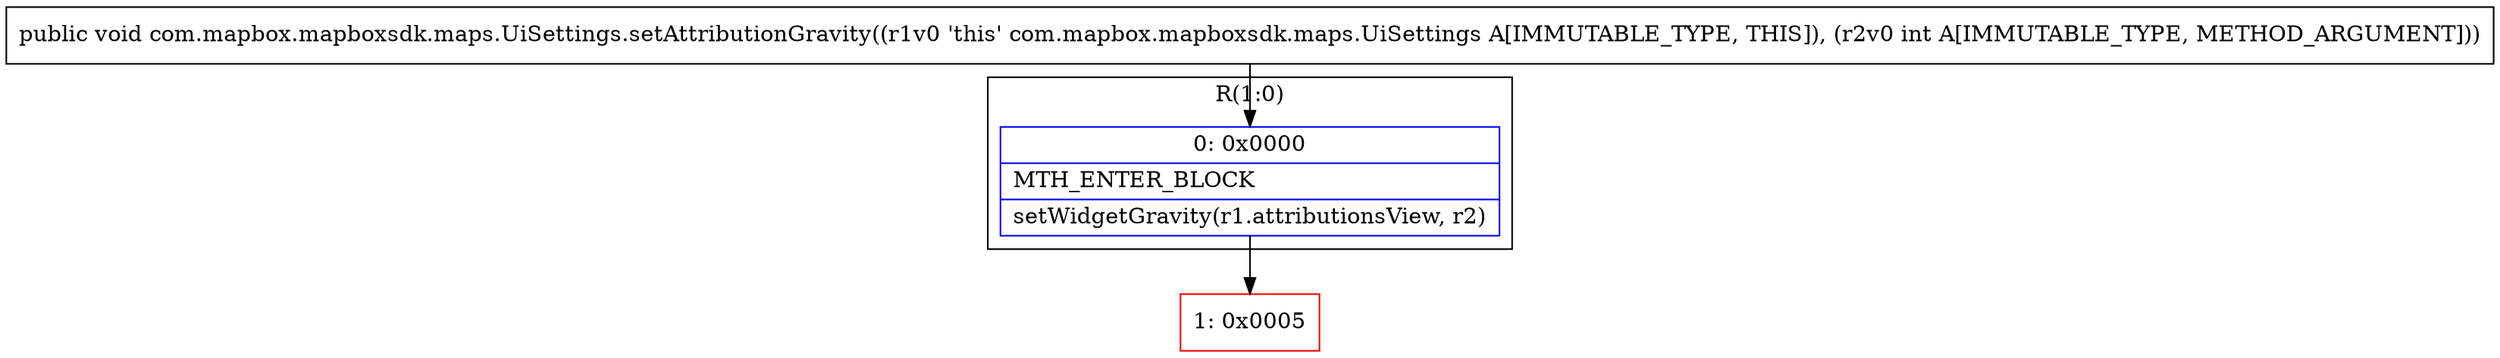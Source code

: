 digraph "CFG forcom.mapbox.mapboxsdk.maps.UiSettings.setAttributionGravity(I)V" {
subgraph cluster_Region_611089839 {
label = "R(1:0)";
node [shape=record,color=blue];
Node_0 [shape=record,label="{0\:\ 0x0000|MTH_ENTER_BLOCK\l|setWidgetGravity(r1.attributionsView, r2)\l}"];
}
Node_1 [shape=record,color=red,label="{1\:\ 0x0005}"];
MethodNode[shape=record,label="{public void com.mapbox.mapboxsdk.maps.UiSettings.setAttributionGravity((r1v0 'this' com.mapbox.mapboxsdk.maps.UiSettings A[IMMUTABLE_TYPE, THIS]), (r2v0 int A[IMMUTABLE_TYPE, METHOD_ARGUMENT])) }"];
MethodNode -> Node_0;
Node_0 -> Node_1;
}

